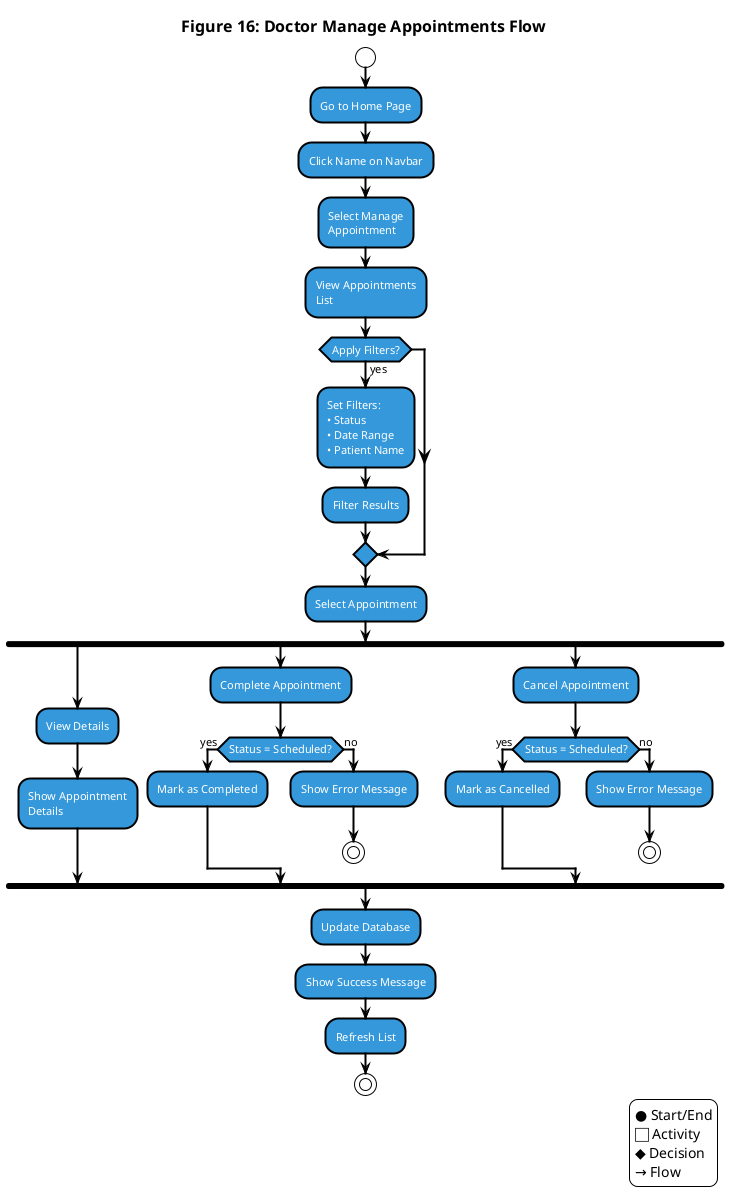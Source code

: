 @startuml Doctor_Manage_Appointments_Activity
!theme plain
skinparam backgroundColor white
skinparam activityBorderColor black
skinparam activityBackgroundColor #3498db
skinparam startColor black
skinparam endColor black
skinparam decisionBorderColor black
skinparam decisionBackgroundColor white
skinparam arrowColor black
skinparam activityFontColor white
skinparam decisionFontColor black
skinparam activityFontSize 11
skinparam decisionFontSize 10
skinparam titleFontSize 16
skinparam titleFontColor black
skinparam activityBorderThickness 2
skinparam decisionBorderThickness 2
skinparam arrowThickness 2
skinparam shadowing false

title Figure 16: Doctor Manage Appointments Flow

start

:Go to Home Page;

:Click Name on Navbar;

:Select Manage\nAppointment;

:View Appointments\nList;

if (Apply Filters?) then (yes)
  :Set Filters:
  • Status
  • Date Range
  • Patient Name;
  
  :Filter Results;
endif

:Select Appointment;

fork
  :View Details;
  :Show Appointment\nDetails;
fork again
  :Complete Appointment;
  if (Status = Scheduled?) then (yes)
    :Mark as Completed;
  else (no)
    :Show Error Message;
    stop
  endif
fork again
  :Cancel Appointment;
  if (Status = Scheduled?) then (yes)
    :Mark as Cancelled;
  else (no)
    :Show Error Message;
    stop
  endif
end fork

:Update Database;

:Show Success Message;

:Refresh List;

stop

legend right
● Start/End
⬜ Activity
◆ Decision
→ Flow
endlegend

@enduml 